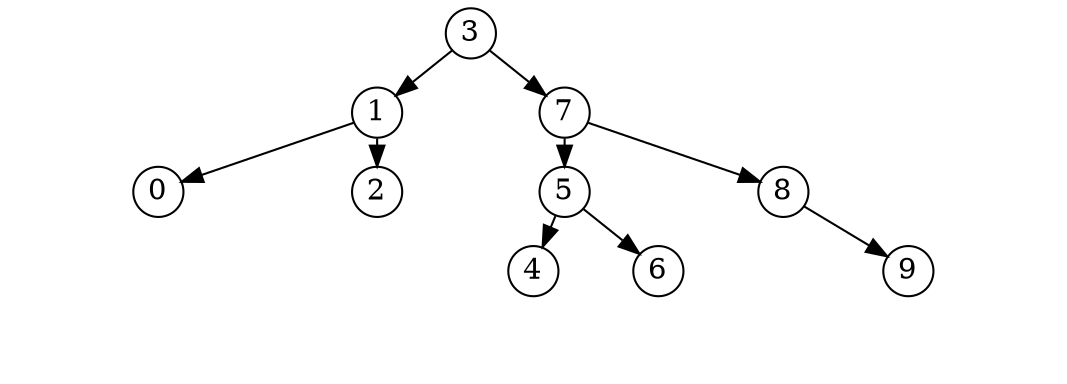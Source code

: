 digraph BinTree {
graph [centering="false",ranksep=0.2,ordering=out,nodesep=0.5];
node [shape=circle,width = 0.2, height = 0.2, margin = 0.01];
3[label="3"];
3 -> 1;
3 -> 7;
1[label="1"];
1 -> 0;
1 -> 2;
7[label="7"];
7 -> 5;
7 -> 8;
0[label="0"];
nullNode0[label="0",style=invis];
0 -> nullNode0[style=invis];
nullNode1[label="0",style=invis];
0 -> nullNode1[style=invis];
2[label="2"];
nullNode2[label="0",style=invis];
2 -> nullNode2[style=invis];
nullNode3[label="0",style=invis];
2 -> nullNode3[style=invis];
5[label="5"];
5 -> 4;
5 -> 6;
8[label="8"];
nullNode4[label="0",style=invis];
8 -> nullNode4[style=invis];
8 -> 9;
4[label="4"];
nullNode5[label="0",style=invis];
4 -> nullNode5[style=invis];
nullNode6[label="0",style=invis];
4 -> nullNode6[style=invis];
6[label="6"];
nullNode7[label="0",style=invis];
6 -> nullNode7[style=invis];
nullNode8[label="0",style=invis];
6 -> nullNode8[style=invis];
9[label="9"];
nullNode9[label="0",style=invis];
9 -> nullNode9[style=invis];
nullNode10[label="0",style=invis];
9 -> nullNode10[style=invis];
}

